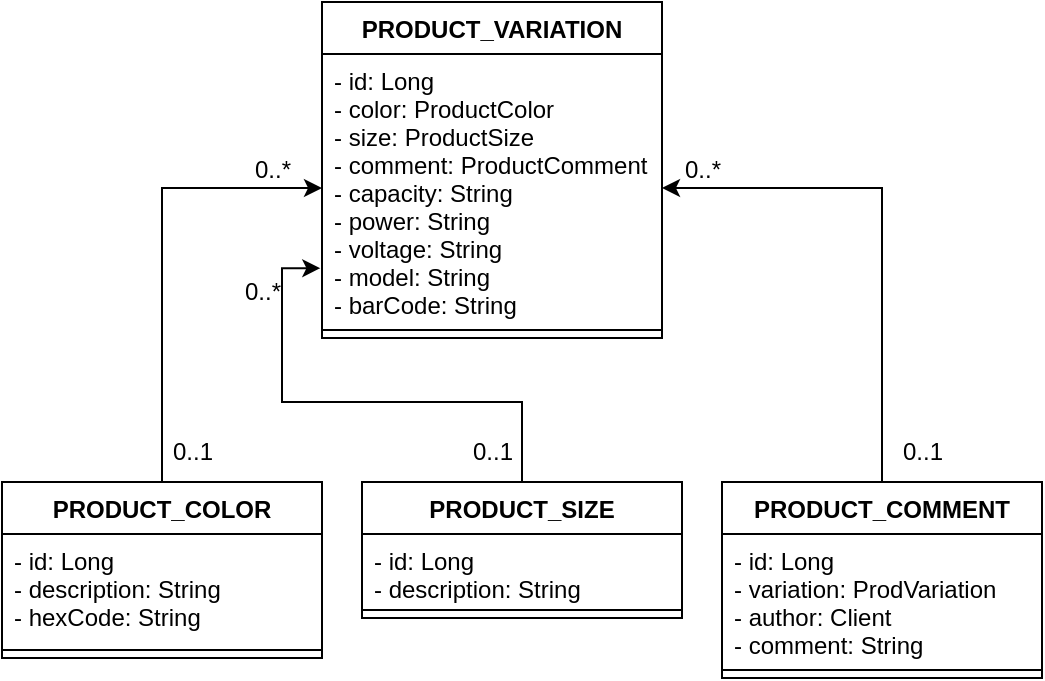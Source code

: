 <mxfile version="20.8.20" type="github">
  <diagram id="C5RBs43oDa-KdzZeNtuy" name="Page-1">
    <mxGraphModel dx="880" dy="476" grid="1" gridSize="10" guides="1" tooltips="1" connect="1" arrows="1" fold="1" page="1" pageScale="1" pageWidth="827" pageHeight="1169" math="0" shadow="0">
      <root>
        <mxCell id="WIyWlLk6GJQsqaUBKTNV-0" />
        <mxCell id="WIyWlLk6GJQsqaUBKTNV-1" parent="WIyWlLk6GJQsqaUBKTNV-0" />
        <mxCell id="Ii8GX6Vr4R39RekFGL5Y-26" style="edgeStyle=orthogonalEdgeStyle;rounded=0;orthogonalLoop=1;jettySize=auto;html=1;entryX=1;entryY=0.5;entryDx=0;entryDy=0;" edge="1" parent="WIyWlLk6GJQsqaUBKTNV-1" source="Ii8GX6Vr4R39RekFGL5Y-0" target="Ii8GX6Vr4R39RekFGL5Y-11">
          <mxGeometry relative="1" as="geometry" />
        </mxCell>
        <mxCell id="Ii8GX6Vr4R39RekFGL5Y-0" value="PRODUCT_COMMENT" style="swimlane;fontStyle=1;align=center;verticalAlign=top;childLayout=stackLayout;horizontal=1;startSize=26;horizontalStack=0;resizeParent=1;resizeParentMax=0;resizeLast=0;collapsible=1;marginBottom=0;" vertex="1" parent="WIyWlLk6GJQsqaUBKTNV-1">
          <mxGeometry x="400" y="280" width="160" height="98" as="geometry" />
        </mxCell>
        <mxCell id="Ii8GX6Vr4R39RekFGL5Y-1" value="- id: Long&#xa;- variation: ProdVariation&#xa;- author: Client&#xa;- comment: String" style="text;strokeColor=none;fillColor=none;align=left;verticalAlign=top;spacingLeft=4;spacingRight=4;overflow=hidden;rotatable=0;points=[[0,0.5],[1,0.5]];portConstraint=eastwest;" vertex="1" parent="Ii8GX6Vr4R39RekFGL5Y-0">
          <mxGeometry y="26" width="160" height="64" as="geometry" />
        </mxCell>
        <mxCell id="Ii8GX6Vr4R39RekFGL5Y-2" value="" style="line;strokeWidth=1;fillColor=none;align=left;verticalAlign=middle;spacingTop=-1;spacingLeft=3;spacingRight=3;rotatable=0;labelPosition=right;points=[];portConstraint=eastwest;strokeColor=inherit;" vertex="1" parent="Ii8GX6Vr4R39RekFGL5Y-0">
          <mxGeometry y="90" width="160" height="8" as="geometry" />
        </mxCell>
        <mxCell id="Ii8GX6Vr4R39RekFGL5Y-22" style="edgeStyle=orthogonalEdgeStyle;rounded=0;orthogonalLoop=1;jettySize=auto;html=1;entryX=-0.005;entryY=0.799;entryDx=0;entryDy=0;entryPerimeter=0;" edge="1" parent="WIyWlLk6GJQsqaUBKTNV-1" source="Ii8GX6Vr4R39RekFGL5Y-4" target="Ii8GX6Vr4R39RekFGL5Y-11">
          <mxGeometry relative="1" as="geometry">
            <mxPoint x="270" y="230" as="targetPoint" />
          </mxGeometry>
        </mxCell>
        <mxCell id="Ii8GX6Vr4R39RekFGL5Y-4" value="PRODUCT_SIZE" style="swimlane;fontStyle=1;align=center;verticalAlign=top;childLayout=stackLayout;horizontal=1;startSize=26;horizontalStack=0;resizeParent=1;resizeParentMax=0;resizeLast=0;collapsible=1;marginBottom=0;" vertex="1" parent="WIyWlLk6GJQsqaUBKTNV-1">
          <mxGeometry x="220" y="280" width="160" height="68" as="geometry" />
        </mxCell>
        <mxCell id="Ii8GX6Vr4R39RekFGL5Y-5" value="- id: Long&#xa;- description: String" style="text;strokeColor=none;fillColor=none;align=left;verticalAlign=top;spacingLeft=4;spacingRight=4;overflow=hidden;rotatable=0;points=[[0,0.5],[1,0.5]];portConstraint=eastwest;" vertex="1" parent="Ii8GX6Vr4R39RekFGL5Y-4">
          <mxGeometry y="26" width="160" height="34" as="geometry" />
        </mxCell>
        <mxCell id="Ii8GX6Vr4R39RekFGL5Y-6" value="" style="line;strokeWidth=1;fillColor=none;align=left;verticalAlign=middle;spacingTop=-1;spacingLeft=3;spacingRight=3;rotatable=0;labelPosition=right;points=[];portConstraint=eastwest;strokeColor=inherit;" vertex="1" parent="Ii8GX6Vr4R39RekFGL5Y-4">
          <mxGeometry y="60" width="160" height="8" as="geometry" />
        </mxCell>
        <mxCell id="Ii8GX6Vr4R39RekFGL5Y-17" style="edgeStyle=orthogonalEdgeStyle;rounded=0;orthogonalLoop=1;jettySize=auto;html=1;entryX=0;entryY=0.5;entryDx=0;entryDy=0;" edge="1" parent="WIyWlLk6GJQsqaUBKTNV-1" source="Ii8GX6Vr4R39RekFGL5Y-7" target="Ii8GX6Vr4R39RekFGL5Y-11">
          <mxGeometry relative="1" as="geometry" />
        </mxCell>
        <mxCell id="Ii8GX6Vr4R39RekFGL5Y-7" value="PRODUCT_COLOR" style="swimlane;fontStyle=1;align=center;verticalAlign=top;childLayout=stackLayout;horizontal=1;startSize=26;horizontalStack=0;resizeParent=1;resizeParentMax=0;resizeLast=0;collapsible=1;marginBottom=0;" vertex="1" parent="WIyWlLk6GJQsqaUBKTNV-1">
          <mxGeometry x="40" y="280" width="160" height="88" as="geometry" />
        </mxCell>
        <mxCell id="Ii8GX6Vr4R39RekFGL5Y-8" value="- id: Long&#xa;- description: String&#xa;- hexCode: String" style="text;strokeColor=none;fillColor=none;align=left;verticalAlign=top;spacingLeft=4;spacingRight=4;overflow=hidden;rotatable=0;points=[[0,0.5],[1,0.5]];portConstraint=eastwest;" vertex="1" parent="Ii8GX6Vr4R39RekFGL5Y-7">
          <mxGeometry y="26" width="160" height="54" as="geometry" />
        </mxCell>
        <mxCell id="Ii8GX6Vr4R39RekFGL5Y-9" value="" style="line;strokeWidth=1;fillColor=none;align=left;verticalAlign=middle;spacingTop=-1;spacingLeft=3;spacingRight=3;rotatable=0;labelPosition=right;points=[];portConstraint=eastwest;strokeColor=inherit;" vertex="1" parent="Ii8GX6Vr4R39RekFGL5Y-7">
          <mxGeometry y="80" width="160" height="8" as="geometry" />
        </mxCell>
        <mxCell id="Ii8GX6Vr4R39RekFGL5Y-10" value="PRODUCT_VARIATION" style="swimlane;fontStyle=1;align=center;verticalAlign=top;childLayout=stackLayout;horizontal=1;startSize=26;horizontalStack=0;resizeParent=1;resizeParentMax=0;resizeLast=0;collapsible=1;marginBottom=0;" vertex="1" parent="WIyWlLk6GJQsqaUBKTNV-1">
          <mxGeometry x="200" y="40" width="170" height="168" as="geometry" />
        </mxCell>
        <mxCell id="Ii8GX6Vr4R39RekFGL5Y-11" value="- id: Long&#xa;- color: ProductColor&#xa;- size: ProductSize&#xa;- comment: ProductComment&#xa;- capacity: String&#xa;- power: String&#xa;- voltage: String&#xa;- model: String&#xa;- barCode: String" style="text;strokeColor=none;fillColor=none;align=left;verticalAlign=top;spacingLeft=4;spacingRight=4;overflow=hidden;rotatable=0;points=[[0,0.5],[1,0.5]];portConstraint=eastwest;" vertex="1" parent="Ii8GX6Vr4R39RekFGL5Y-10">
          <mxGeometry y="26" width="170" height="134" as="geometry" />
        </mxCell>
        <mxCell id="Ii8GX6Vr4R39RekFGL5Y-12" value="" style="line;strokeWidth=1;fillColor=none;align=left;verticalAlign=middle;spacingTop=-1;spacingLeft=3;spacingRight=3;rotatable=0;labelPosition=right;points=[];portConstraint=eastwest;strokeColor=inherit;" vertex="1" parent="Ii8GX6Vr4R39RekFGL5Y-10">
          <mxGeometry y="160" width="170" height="8" as="geometry" />
        </mxCell>
        <mxCell id="Ii8GX6Vr4R39RekFGL5Y-20" value="0..*" style="text;html=1;align=center;verticalAlign=middle;resizable=0;points=[];autosize=1;strokeColor=none;fillColor=none;" vertex="1" parent="WIyWlLk6GJQsqaUBKTNV-1">
          <mxGeometry x="155" y="109" width="40" height="30" as="geometry" />
        </mxCell>
        <mxCell id="Ii8GX6Vr4R39RekFGL5Y-21" value="0..1" style="text;html=1;align=center;verticalAlign=middle;resizable=0;points=[];autosize=1;strokeColor=none;fillColor=none;" vertex="1" parent="WIyWlLk6GJQsqaUBKTNV-1">
          <mxGeometry x="115" y="250" width="40" height="30" as="geometry" />
        </mxCell>
        <mxCell id="Ii8GX6Vr4R39RekFGL5Y-23" value="0..*" style="text;html=1;align=center;verticalAlign=middle;resizable=0;points=[];autosize=1;strokeColor=none;fillColor=none;" vertex="1" parent="WIyWlLk6GJQsqaUBKTNV-1">
          <mxGeometry x="150" y="170" width="40" height="30" as="geometry" />
        </mxCell>
        <mxCell id="Ii8GX6Vr4R39RekFGL5Y-24" value="0..1" style="text;html=1;align=center;verticalAlign=middle;resizable=0;points=[];autosize=1;strokeColor=none;fillColor=none;" vertex="1" parent="WIyWlLk6GJQsqaUBKTNV-1">
          <mxGeometry x="265" y="250" width="40" height="30" as="geometry" />
        </mxCell>
        <mxCell id="Ii8GX6Vr4R39RekFGL5Y-27" value="0..*" style="text;html=1;align=center;verticalAlign=middle;resizable=0;points=[];autosize=1;strokeColor=none;fillColor=none;" vertex="1" parent="WIyWlLk6GJQsqaUBKTNV-1">
          <mxGeometry x="370" y="109" width="40" height="30" as="geometry" />
        </mxCell>
        <mxCell id="Ii8GX6Vr4R39RekFGL5Y-28" value="0..1" style="text;html=1;align=center;verticalAlign=middle;resizable=0;points=[];autosize=1;strokeColor=none;fillColor=none;" vertex="1" parent="WIyWlLk6GJQsqaUBKTNV-1">
          <mxGeometry x="480" y="250" width="40" height="30" as="geometry" />
        </mxCell>
      </root>
    </mxGraphModel>
  </diagram>
</mxfile>
